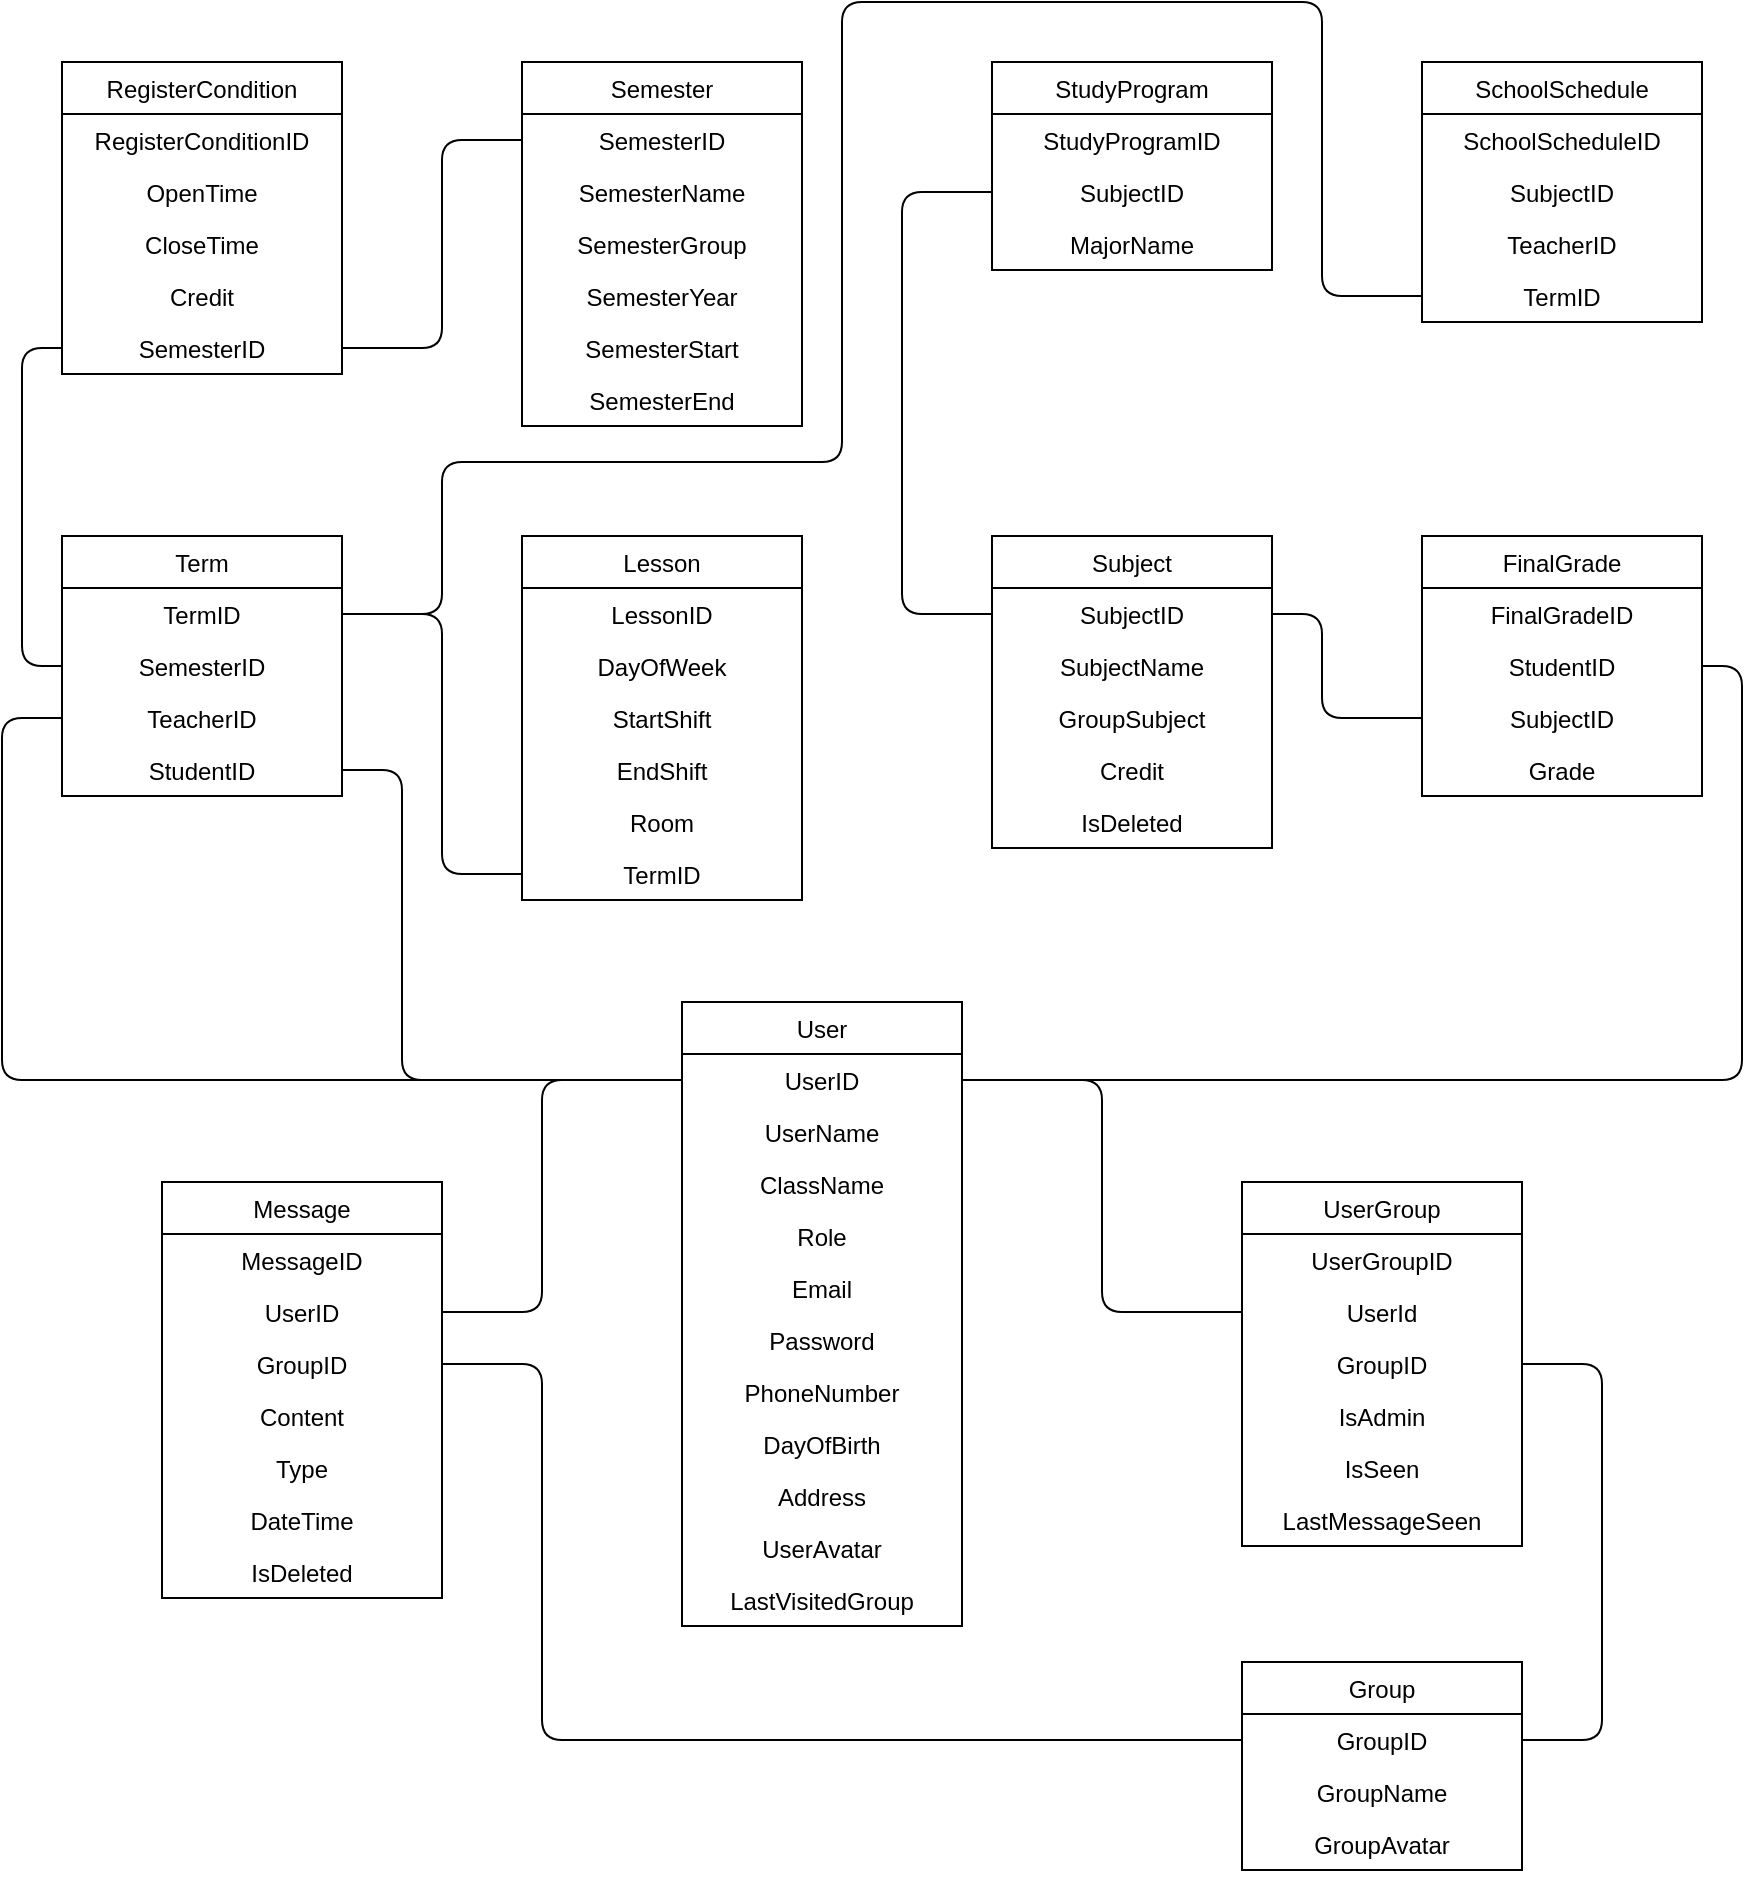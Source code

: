 <mxfile version="12.9.5" type="device"><diagram id="owTnHPiVXmeatDxyI0ij" name="Page-1"><mxGraphModel dx="1038" dy="531" grid="1" gridSize="10" guides="1" tooltips="1" connect="1" arrows="1" fold="1" page="1" pageScale="1" pageWidth="1169" pageHeight="1654" math="0" shadow="0"><root><mxCell id="0"/><mxCell id="1" parent="0"/><mxCell id="6eDdDd91fDVHCf5BO104-14" value="StudyProgram" style="swimlane;fontStyle=0;childLayout=stackLayout;horizontal=1;startSize=26;fillColor=none;horizontalStack=0;resizeParent=1;resizeParentMax=0;resizeLast=0;collapsible=1;marginBottom=0;align=center;" vertex="1" parent="1"><mxGeometry x="515" y="40" width="140" height="104" as="geometry"><mxRectangle x="515" y="40" width="110" height="26" as="alternateBounds"/></mxGeometry></mxCell><mxCell id="6eDdDd91fDVHCf5BO104-15" value="StudyProgramID" style="text;strokeColor=none;fillColor=none;align=center;verticalAlign=top;spacingLeft=4;spacingRight=4;overflow=hidden;rotatable=0;points=[[0,0.5],[1,0.5]];portConstraint=eastwest;" vertex="1" parent="6eDdDd91fDVHCf5BO104-14"><mxGeometry y="26" width="140" height="26" as="geometry"/></mxCell><mxCell id="6eDdDd91fDVHCf5BO104-16" value="SubjectID" style="text;strokeColor=none;fillColor=none;align=center;verticalAlign=top;spacingLeft=4;spacingRight=4;overflow=hidden;rotatable=0;points=[[0,0.5],[1,0.5]];portConstraint=eastwest;" vertex="1" parent="6eDdDd91fDVHCf5BO104-14"><mxGeometry y="52" width="140" height="26" as="geometry"/></mxCell><mxCell id="6eDdDd91fDVHCf5BO104-20" value="MajorName" style="text;strokeColor=none;fillColor=none;align=center;verticalAlign=top;spacingLeft=4;spacingRight=4;overflow=hidden;rotatable=0;points=[[0,0.5],[1,0.5]];portConstraint=eastwest;" vertex="1" parent="6eDdDd91fDVHCf5BO104-14"><mxGeometry y="78" width="140" height="26" as="geometry"/></mxCell><mxCell id="6eDdDd91fDVHCf5BO104-44" value="SchoolSchedule" style="swimlane;fontStyle=0;childLayout=stackLayout;horizontal=1;startSize=26;fillColor=none;horizontalStack=0;resizeParent=1;resizeParentMax=0;resizeLast=0;collapsible=1;marginBottom=0;align=center;" vertex="1" parent="1"><mxGeometry x="730" y="40" width="140" height="130" as="geometry"/></mxCell><mxCell id="6eDdDd91fDVHCf5BO104-45" value="SchoolScheduleID" style="text;strokeColor=none;fillColor=none;align=center;verticalAlign=top;spacingLeft=4;spacingRight=4;overflow=hidden;rotatable=0;points=[[0,0.5],[1,0.5]];portConstraint=eastwest;" vertex="1" parent="6eDdDd91fDVHCf5BO104-44"><mxGeometry y="26" width="140" height="26" as="geometry"/></mxCell><mxCell id="6eDdDd91fDVHCf5BO104-46" value="SubjectID" style="text;strokeColor=none;fillColor=none;align=center;verticalAlign=top;spacingLeft=4;spacingRight=4;overflow=hidden;rotatable=0;points=[[0,0.5],[1,0.5]];portConstraint=eastwest;" vertex="1" parent="6eDdDd91fDVHCf5BO104-44"><mxGeometry y="52" width="140" height="26" as="geometry"/></mxCell><mxCell id="6eDdDd91fDVHCf5BO104-48" value="TeacherID" style="text;strokeColor=none;fillColor=none;align=center;verticalAlign=top;spacingLeft=4;spacingRight=4;overflow=hidden;rotatable=0;points=[[0,0.5],[1,0.5]];portConstraint=eastwest;" vertex="1" parent="6eDdDd91fDVHCf5BO104-44"><mxGeometry y="78" width="140" height="26" as="geometry"/></mxCell><mxCell id="6eDdDd91fDVHCf5BO104-69" value="TermID" style="text;strokeColor=none;fillColor=none;align=center;verticalAlign=top;spacingLeft=4;spacingRight=4;overflow=hidden;rotatable=0;points=[[0,0.5],[1,0.5]];portConstraint=eastwest;" vertex="1" parent="6eDdDd91fDVHCf5BO104-44"><mxGeometry y="104" width="140" height="26" as="geometry"/></mxCell><mxCell id="6eDdDd91fDVHCf5BO104-1" value="RegisterCondition" style="swimlane;fontStyle=0;childLayout=stackLayout;horizontal=1;startSize=26;fillColor=none;horizontalStack=0;resizeParent=1;resizeParentMax=0;resizeLast=0;collapsible=1;marginBottom=0;align=center;" vertex="1" parent="1"><mxGeometry x="50" y="40" width="140" height="156" as="geometry"/></mxCell><mxCell id="6eDdDd91fDVHCf5BO104-2" value="RegisterConditionID" style="text;strokeColor=none;fillColor=none;align=center;verticalAlign=top;spacingLeft=4;spacingRight=4;overflow=hidden;rotatable=0;points=[[0,0.5],[1,0.5]];portConstraint=eastwest;" vertex="1" parent="6eDdDd91fDVHCf5BO104-1"><mxGeometry y="26" width="140" height="26" as="geometry"/></mxCell><mxCell id="6eDdDd91fDVHCf5BO104-3" value="OpenTime" style="text;strokeColor=none;fillColor=none;align=center;verticalAlign=top;spacingLeft=4;spacingRight=4;overflow=hidden;rotatable=0;points=[[0,0.5],[1,0.5]];portConstraint=eastwest;" vertex="1" parent="6eDdDd91fDVHCf5BO104-1"><mxGeometry y="52" width="140" height="26" as="geometry"/></mxCell><mxCell id="6eDdDd91fDVHCf5BO104-4" value="CloseTime" style="text;strokeColor=none;fillColor=none;align=center;verticalAlign=top;spacingLeft=4;spacingRight=4;overflow=hidden;rotatable=0;points=[[0,0.5],[1,0.5]];portConstraint=eastwest;" vertex="1" parent="6eDdDd91fDVHCf5BO104-1"><mxGeometry y="78" width="140" height="26" as="geometry"/></mxCell><mxCell id="6eDdDd91fDVHCf5BO104-5" value="Credit" style="text;strokeColor=none;fillColor=none;align=center;verticalAlign=top;spacingLeft=4;spacingRight=4;overflow=hidden;rotatable=0;points=[[0,0.5],[1,0.5]];portConstraint=eastwest;" vertex="1" parent="6eDdDd91fDVHCf5BO104-1"><mxGeometry y="104" width="140" height="26" as="geometry"/></mxCell><mxCell id="6eDdDd91fDVHCf5BO104-6" value="SemesterID" style="text;strokeColor=none;fillColor=none;align=center;verticalAlign=top;spacingLeft=4;spacingRight=4;overflow=hidden;rotatable=0;points=[[0,0.5],[1,0.5]];portConstraint=eastwest;" vertex="1" parent="6eDdDd91fDVHCf5BO104-1"><mxGeometry y="130" width="140" height="26" as="geometry"/></mxCell><mxCell id="6eDdDd91fDVHCf5BO104-7" value="Semester" style="swimlane;fontStyle=0;childLayout=stackLayout;horizontal=1;startSize=26;fillColor=none;horizontalStack=0;resizeParent=1;resizeParentMax=0;resizeLast=0;collapsible=1;marginBottom=0;align=center;" vertex="1" parent="1"><mxGeometry x="280" y="40" width="140" height="182" as="geometry"/></mxCell><mxCell id="6eDdDd91fDVHCf5BO104-8" value="SemesterID" style="text;strokeColor=none;fillColor=none;align=center;verticalAlign=top;spacingLeft=4;spacingRight=4;overflow=hidden;rotatable=0;points=[[0,0.5],[1,0.5]];portConstraint=eastwest;" vertex="1" parent="6eDdDd91fDVHCf5BO104-7"><mxGeometry y="26" width="140" height="26" as="geometry"/></mxCell><mxCell id="6eDdDd91fDVHCf5BO104-9" value="SemesterName" style="text;strokeColor=none;fillColor=none;align=center;verticalAlign=top;spacingLeft=4;spacingRight=4;overflow=hidden;rotatable=0;points=[[0,0.5],[1,0.5]];portConstraint=eastwest;" vertex="1" parent="6eDdDd91fDVHCf5BO104-7"><mxGeometry y="52" width="140" height="26" as="geometry"/></mxCell><mxCell id="6eDdDd91fDVHCf5BO104-10" value="SemesterGroup" style="text;strokeColor=none;fillColor=none;align=center;verticalAlign=top;spacingLeft=4;spacingRight=4;overflow=hidden;rotatable=0;points=[[0,0.5],[1,0.5]];portConstraint=eastwest;" vertex="1" parent="6eDdDd91fDVHCf5BO104-7"><mxGeometry y="78" width="140" height="26" as="geometry"/></mxCell><mxCell id="6eDdDd91fDVHCf5BO104-11" value="SemesterYear" style="text;strokeColor=none;fillColor=none;align=center;verticalAlign=top;spacingLeft=4;spacingRight=4;overflow=hidden;rotatable=0;points=[[0,0.5],[1,0.5]];portConstraint=eastwest;" vertex="1" parent="6eDdDd91fDVHCf5BO104-7"><mxGeometry y="104" width="140" height="26" as="geometry"/></mxCell><mxCell id="6eDdDd91fDVHCf5BO104-12" value="SemesterStart" style="text;strokeColor=none;fillColor=none;align=center;verticalAlign=top;spacingLeft=4;spacingRight=4;overflow=hidden;rotatable=0;points=[[0,0.5],[1,0.5]];portConstraint=eastwest;" vertex="1" parent="6eDdDd91fDVHCf5BO104-7"><mxGeometry y="130" width="140" height="26" as="geometry"/></mxCell><mxCell id="6eDdDd91fDVHCf5BO104-13" value="SemesterEnd" style="text;strokeColor=none;fillColor=none;align=center;verticalAlign=top;spacingLeft=4;spacingRight=4;overflow=hidden;rotatable=0;points=[[0,0.5],[1,0.5]];portConstraint=eastwest;" vertex="1" parent="6eDdDd91fDVHCf5BO104-7"><mxGeometry y="156" width="140" height="26" as="geometry"/></mxCell><mxCell id="6eDdDd91fDVHCf5BO104-23" value="Subject" style="swimlane;fontStyle=0;childLayout=stackLayout;horizontal=1;startSize=26;fillColor=none;horizontalStack=0;resizeParent=1;resizeParentMax=0;resizeLast=0;collapsible=1;marginBottom=0;align=center;" vertex="1" parent="1"><mxGeometry x="515" y="277" width="140" height="156" as="geometry"/></mxCell><mxCell id="6eDdDd91fDVHCf5BO104-24" value="SubjectID" style="text;strokeColor=none;fillColor=none;align=center;verticalAlign=top;spacingLeft=4;spacingRight=4;overflow=hidden;rotatable=0;points=[[0,0.5],[1,0.5]];portConstraint=eastwest;" vertex="1" parent="6eDdDd91fDVHCf5BO104-23"><mxGeometry y="26" width="140" height="26" as="geometry"/></mxCell><mxCell id="6eDdDd91fDVHCf5BO104-25" value="SubjectName" style="text;strokeColor=none;fillColor=none;align=center;verticalAlign=top;spacingLeft=4;spacingRight=4;overflow=hidden;rotatable=0;points=[[0,0.5],[1,0.5]];portConstraint=eastwest;" vertex="1" parent="6eDdDd91fDVHCf5BO104-23"><mxGeometry y="52" width="140" height="26" as="geometry"/></mxCell><mxCell id="6eDdDd91fDVHCf5BO104-26" value="GroupSubject" style="text;strokeColor=none;fillColor=none;align=center;verticalAlign=top;spacingLeft=4;spacingRight=4;overflow=hidden;rotatable=0;points=[[0,0.5],[1,0.5]];portConstraint=eastwest;" vertex="1" parent="6eDdDd91fDVHCf5BO104-23"><mxGeometry y="78" width="140" height="26" as="geometry"/></mxCell><mxCell id="6eDdDd91fDVHCf5BO104-27" value="Credit" style="text;strokeColor=none;fillColor=none;align=center;verticalAlign=top;spacingLeft=4;spacingRight=4;overflow=hidden;rotatable=0;points=[[0,0.5],[1,0.5]];portConstraint=eastwest;" vertex="1" parent="6eDdDd91fDVHCf5BO104-23"><mxGeometry y="104" width="140" height="26" as="geometry"/></mxCell><mxCell id="6eDdDd91fDVHCf5BO104-136" value="IsDeleted" style="text;strokeColor=none;fillColor=none;align=center;verticalAlign=top;spacingLeft=4;spacingRight=4;overflow=hidden;rotatable=0;points=[[0,0.5],[1,0.5]];portConstraint=eastwest;" vertex="1" parent="6eDdDd91fDVHCf5BO104-23"><mxGeometry y="130" width="140" height="26" as="geometry"/></mxCell><mxCell id="6eDdDd91fDVHCf5BO104-51" value="FinalGrade" style="swimlane;fontStyle=0;childLayout=stackLayout;horizontal=1;startSize=26;fillColor=none;horizontalStack=0;resizeParent=1;resizeParentMax=0;resizeLast=0;collapsible=1;marginBottom=0;align=center;" vertex="1" parent="1"><mxGeometry x="730" y="277" width="140" height="130" as="geometry"/></mxCell><mxCell id="6eDdDd91fDVHCf5BO104-104" value="FinalGradeID" style="text;strokeColor=none;fillColor=none;align=center;verticalAlign=top;spacingLeft=4;spacingRight=4;overflow=hidden;rotatable=0;points=[[0,0.5],[1,0.5]];portConstraint=eastwest;" vertex="1" parent="6eDdDd91fDVHCf5BO104-51"><mxGeometry y="26" width="140" height="26" as="geometry"/></mxCell><mxCell id="6eDdDd91fDVHCf5BO104-52" value="StudentID" style="text;strokeColor=none;fillColor=none;align=center;verticalAlign=top;spacingLeft=4;spacingRight=4;overflow=hidden;rotatable=0;points=[[0,0.5],[1,0.5]];portConstraint=eastwest;" vertex="1" parent="6eDdDd91fDVHCf5BO104-51"><mxGeometry y="52" width="140" height="26" as="geometry"/></mxCell><mxCell id="6eDdDd91fDVHCf5BO104-53" value="SubjectID" style="text;strokeColor=none;fillColor=none;align=center;verticalAlign=top;spacingLeft=4;spacingRight=4;overflow=hidden;rotatable=0;points=[[0,0.5],[1,0.5]];portConstraint=eastwest;" vertex="1" parent="6eDdDd91fDVHCf5BO104-51"><mxGeometry y="78" width="140" height="26" as="geometry"/></mxCell><mxCell id="6eDdDd91fDVHCf5BO104-54" value="Grade" style="text;strokeColor=none;fillColor=none;align=center;verticalAlign=top;spacingLeft=4;spacingRight=4;overflow=hidden;rotatable=0;points=[[0,0.5],[1,0.5]];portConstraint=eastwest;" vertex="1" parent="6eDdDd91fDVHCf5BO104-51"><mxGeometry y="104" width="140" height="26" as="geometry"/></mxCell><mxCell id="6eDdDd91fDVHCf5BO104-95" value="" style="endArrow=none;html=1;exitX=1;exitY=0.5;exitDx=0;exitDy=0;entryX=0;entryY=0.5;entryDx=0;entryDy=0;" edge="1" parent="1" source="6eDdDd91fDVHCf5BO104-6" target="6eDdDd91fDVHCf5BO104-8"><mxGeometry width="50" height="50" relative="1" as="geometry"><mxPoint x="350" y="290" as="sourcePoint"/><mxPoint x="400" y="240" as="targetPoint"/><Array as="points"><mxPoint x="240" y="183"/><mxPoint x="240" y="79"/></Array></mxGeometry></mxCell><mxCell id="6eDdDd91fDVHCf5BO104-97" value="" style="endArrow=none;html=1;" edge="1" parent="1"><mxGeometry width="50" height="50" relative="1" as="geometry"><mxPoint x="400" y="240" as="sourcePoint"/><mxPoint x="400" y="240" as="targetPoint"/></mxGeometry></mxCell><mxCell id="6eDdDd91fDVHCf5BO104-101" value="" style="endArrow=none;html=1;entryX=0;entryY=0.5;entryDx=0;entryDy=0;exitX=0;exitY=0.5;exitDx=0;exitDy=0;" edge="1" parent="1" source="6eDdDd91fDVHCf5BO104-24" target="6eDdDd91fDVHCf5BO104-16"><mxGeometry width="50" height="50" relative="1" as="geometry"><mxPoint x="350" y="290" as="sourcePoint"/><mxPoint x="400" y="240" as="targetPoint"/><Array as="points"><mxPoint x="470" y="316"/><mxPoint x="470" y="105"/></Array></mxGeometry></mxCell><mxCell id="6eDdDd91fDVHCf5BO104-103" value="" style="endArrow=none;html=1;" edge="1" parent="1"><mxGeometry width="50" height="50" relative="1" as="geometry"><mxPoint x="400" y="240" as="sourcePoint"/><mxPoint x="400" y="240" as="targetPoint"/></mxGeometry></mxCell><mxCell id="6eDdDd91fDVHCf5BO104-105" value="" style="endArrow=none;html=1;exitX=1;exitY=0.5;exitDx=0;exitDy=0;entryX=1;entryY=0.5;entryDx=0;entryDy=0;" edge="1" parent="1" source="6eDdDd91fDVHCf5BO104-59" target="6eDdDd91fDVHCf5BO104-52"><mxGeometry width="50" height="50" relative="1" as="geometry"><mxPoint x="350" y="290" as="sourcePoint"/><mxPoint x="400" y="240" as="targetPoint"/><Array as="points"><mxPoint x="710" y="549"/><mxPoint x="890" y="549"/><mxPoint x="890" y="342"/></Array></mxGeometry></mxCell><mxCell id="6eDdDd91fDVHCf5BO104-106" value="" style="endArrow=none;html=1;entryX=0;entryY=0.5;entryDx=0;entryDy=0;exitX=1;exitY=0.5;exitDx=0;exitDy=0;" edge="1" parent="1" source="6eDdDd91fDVHCf5BO104-24" target="6eDdDd91fDVHCf5BO104-53"><mxGeometry width="50" height="50" relative="1" as="geometry"><mxPoint x="350" y="290" as="sourcePoint"/><mxPoint x="400" y="240" as="targetPoint"/><Array as="points"><mxPoint x="680" y="316"/><mxPoint x="680" y="368"/></Array></mxGeometry></mxCell><mxCell id="6eDdDd91fDVHCf5BO104-37" value="Lesson" style="swimlane;fontStyle=0;childLayout=stackLayout;horizontal=1;startSize=26;fillColor=none;horizontalStack=0;resizeParent=1;resizeParentMax=0;resizeLast=0;collapsible=1;marginBottom=0;align=center;" vertex="1" parent="1"><mxGeometry x="280" y="277" width="140" height="182" as="geometry"/></mxCell><mxCell id="6eDdDd91fDVHCf5BO104-38" value="LessonID" style="text;strokeColor=none;fillColor=none;align=center;verticalAlign=top;spacingLeft=4;spacingRight=4;overflow=hidden;rotatable=0;points=[[0,0.5],[1,0.5]];portConstraint=eastwest;" vertex="1" parent="6eDdDd91fDVHCf5BO104-37"><mxGeometry y="26" width="140" height="26" as="geometry"/></mxCell><mxCell id="6eDdDd91fDVHCf5BO104-39" value="DayOfWeek" style="text;strokeColor=none;fillColor=none;align=center;verticalAlign=top;spacingLeft=4;spacingRight=4;overflow=hidden;rotatable=0;points=[[0,0.5],[1,0.5]];portConstraint=eastwest;" vertex="1" parent="6eDdDd91fDVHCf5BO104-37"><mxGeometry y="52" width="140" height="26" as="geometry"/></mxCell><mxCell id="6eDdDd91fDVHCf5BO104-40" value="StartShift" style="text;strokeColor=none;fillColor=none;align=center;verticalAlign=top;spacingLeft=4;spacingRight=4;overflow=hidden;rotatable=0;points=[[0,0.5],[1,0.5]];portConstraint=eastwest;" vertex="1" parent="6eDdDd91fDVHCf5BO104-37"><mxGeometry y="78" width="140" height="26" as="geometry"/></mxCell><mxCell id="6eDdDd91fDVHCf5BO104-41" value="EndShift" style="text;strokeColor=none;fillColor=none;align=center;verticalAlign=top;spacingLeft=4;spacingRight=4;overflow=hidden;rotatable=0;points=[[0,0.5],[1,0.5]];portConstraint=eastwest;" vertex="1" parent="6eDdDd91fDVHCf5BO104-37"><mxGeometry y="104" width="140" height="26" as="geometry"/></mxCell><mxCell id="6eDdDd91fDVHCf5BO104-68" value="Room" style="text;strokeColor=none;fillColor=none;align=center;verticalAlign=top;spacingLeft=4;spacingRight=4;overflow=hidden;rotatable=0;points=[[0,0.5],[1,0.5]];portConstraint=eastwest;" vertex="1" parent="6eDdDd91fDVHCf5BO104-37"><mxGeometry y="130" width="140" height="26" as="geometry"/></mxCell><mxCell id="6eDdDd91fDVHCf5BO104-70" value="TermID" style="text;strokeColor=none;fillColor=none;align=center;verticalAlign=top;spacingLeft=4;spacingRight=4;overflow=hidden;rotatable=0;points=[[0,0.5],[1,0.5]];portConstraint=eastwest;" vertex="1" parent="6eDdDd91fDVHCf5BO104-37"><mxGeometry y="156" width="140" height="26" as="geometry"/></mxCell><mxCell id="6eDdDd91fDVHCf5BO104-30" value="Term" style="swimlane;fontStyle=0;childLayout=stackLayout;horizontal=1;startSize=26;fillColor=none;horizontalStack=0;resizeParent=1;resizeParentMax=0;resizeLast=0;collapsible=1;marginBottom=0;align=center;" vertex="1" parent="1"><mxGeometry x="50" y="277" width="140" height="130" as="geometry"/></mxCell><mxCell id="6eDdDd91fDVHCf5BO104-31" value="TermID" style="text;strokeColor=none;fillColor=none;align=center;verticalAlign=top;spacingLeft=4;spacingRight=4;overflow=hidden;rotatable=0;points=[[0,0.5],[1,0.5]];portConstraint=eastwest;" vertex="1" parent="6eDdDd91fDVHCf5BO104-30"><mxGeometry y="26" width="140" height="26" as="geometry"/></mxCell><mxCell id="6eDdDd91fDVHCf5BO104-72" value="SemesterID" style="text;strokeColor=none;fillColor=none;align=center;verticalAlign=top;spacingLeft=4;spacingRight=4;overflow=hidden;rotatable=0;points=[[0,0.5],[1,0.5]];portConstraint=eastwest;" vertex="1" parent="6eDdDd91fDVHCf5BO104-30"><mxGeometry y="52" width="140" height="26" as="geometry"/></mxCell><mxCell id="6eDdDd91fDVHCf5BO104-71" value="TeacherID" style="text;strokeColor=none;fillColor=none;align=center;verticalAlign=top;spacingLeft=4;spacingRight=4;overflow=hidden;rotatable=0;points=[[0,0.5],[1,0.5]];portConstraint=eastwest;" vertex="1" parent="6eDdDd91fDVHCf5BO104-30"><mxGeometry y="78" width="140" height="26" as="geometry"/></mxCell><mxCell id="6eDdDd91fDVHCf5BO104-33" value="StudentID" style="text;strokeColor=none;fillColor=none;align=center;verticalAlign=top;spacingLeft=4;spacingRight=4;overflow=hidden;rotatable=0;points=[[0,0.5],[1,0.5]];portConstraint=eastwest;" vertex="1" parent="6eDdDd91fDVHCf5BO104-30"><mxGeometry y="104" width="140" height="26" as="geometry"/></mxCell><mxCell id="6eDdDd91fDVHCf5BO104-107" value="" style="endArrow=none;html=1;exitX=0;exitY=0.5;exitDx=0;exitDy=0;entryX=0;entryY=0.5;entryDx=0;entryDy=0;" edge="1" parent="1" source="6eDdDd91fDVHCf5BO104-6" target="6eDdDd91fDVHCf5BO104-72"><mxGeometry width="50" height="50" relative="1" as="geometry"><mxPoint x="350" y="290" as="sourcePoint"/><mxPoint x="400" y="240" as="targetPoint"/><Array as="points"><mxPoint x="30" y="183"/><mxPoint x="30" y="342"/></Array></mxGeometry></mxCell><mxCell id="6eDdDd91fDVHCf5BO104-108" value="" style="endArrow=none;html=1;exitX=1;exitY=0.5;exitDx=0;exitDy=0;entryX=0;entryY=0.5;entryDx=0;entryDy=0;" edge="1" parent="1" source="6eDdDd91fDVHCf5BO104-31" target="6eDdDd91fDVHCf5BO104-69"><mxGeometry width="50" height="50" relative="1" as="geometry"><mxPoint x="350" y="290" as="sourcePoint"/><mxPoint x="400" y="240" as="targetPoint"/><Array as="points"><mxPoint x="240" y="316"/><mxPoint x="240" y="240"/><mxPoint x="440" y="240"/><mxPoint x="440" y="10"/><mxPoint x="680" y="10"/><mxPoint x="680" y="157"/></Array></mxGeometry></mxCell><mxCell id="6eDdDd91fDVHCf5BO104-58" value="User" style="swimlane;fontStyle=0;childLayout=stackLayout;horizontal=1;startSize=26;fillColor=none;horizontalStack=0;resizeParent=1;resizeParentMax=0;resizeLast=0;collapsible=1;marginBottom=0;align=center;" vertex="1" parent="1"><mxGeometry x="360" y="510" width="140" height="312" as="geometry"/></mxCell><mxCell id="6eDdDd91fDVHCf5BO104-59" value="UserID" style="text;strokeColor=none;fillColor=none;align=center;verticalAlign=top;spacingLeft=4;spacingRight=4;overflow=hidden;rotatable=0;points=[[0,0.5],[1,0.5]];portConstraint=eastwest;" vertex="1" parent="6eDdDd91fDVHCf5BO104-58"><mxGeometry y="26" width="140" height="26" as="geometry"/></mxCell><mxCell id="6eDdDd91fDVHCf5BO104-60" value="UserName" style="text;strokeColor=none;fillColor=none;align=center;verticalAlign=top;spacingLeft=4;spacingRight=4;overflow=hidden;rotatable=0;points=[[0,0.5],[1,0.5]];portConstraint=eastwest;" vertex="1" parent="6eDdDd91fDVHCf5BO104-58"><mxGeometry y="52" width="140" height="26" as="geometry"/></mxCell><mxCell id="6eDdDd91fDVHCf5BO104-61" value="ClassName" style="text;strokeColor=none;fillColor=none;align=center;verticalAlign=top;spacingLeft=4;spacingRight=4;overflow=hidden;rotatable=0;points=[[0,0.5],[1,0.5]];portConstraint=eastwest;" vertex="1" parent="6eDdDd91fDVHCf5BO104-58"><mxGeometry y="78" width="140" height="26" as="geometry"/></mxCell><mxCell id="6eDdDd91fDVHCf5BO104-62" value="Role" style="text;strokeColor=none;fillColor=none;align=center;verticalAlign=top;spacingLeft=4;spacingRight=4;overflow=hidden;rotatable=0;points=[[0,0.5],[1,0.5]];portConstraint=eastwest;" vertex="1" parent="6eDdDd91fDVHCf5BO104-58"><mxGeometry y="104" width="140" height="26" as="geometry"/></mxCell><mxCell id="6eDdDd91fDVHCf5BO104-63" value="Email" style="text;strokeColor=none;fillColor=none;align=center;verticalAlign=top;spacingLeft=4;spacingRight=4;overflow=hidden;rotatable=0;points=[[0,0.5],[1,0.5]];portConstraint=eastwest;" vertex="1" parent="6eDdDd91fDVHCf5BO104-58"><mxGeometry y="130" width="140" height="26" as="geometry"/></mxCell><mxCell id="6eDdDd91fDVHCf5BO104-64" value="Password" style="text;strokeColor=none;fillColor=none;align=center;verticalAlign=top;spacingLeft=4;spacingRight=4;overflow=hidden;rotatable=0;points=[[0,0.5],[1,0.5]];portConstraint=eastwest;" vertex="1" parent="6eDdDd91fDVHCf5BO104-58"><mxGeometry y="156" width="140" height="26" as="geometry"/></mxCell><mxCell id="6eDdDd91fDVHCf5BO104-65" value="PhoneNumber" style="text;strokeColor=none;fillColor=none;align=center;verticalAlign=top;spacingLeft=4;spacingRight=4;overflow=hidden;rotatable=0;points=[[0,0.5],[1,0.5]];portConstraint=eastwest;" vertex="1" parent="6eDdDd91fDVHCf5BO104-58"><mxGeometry y="182" width="140" height="26" as="geometry"/></mxCell><mxCell id="6eDdDd91fDVHCf5BO104-66" value="DayOfBirth" style="text;strokeColor=none;fillColor=none;align=center;verticalAlign=top;spacingLeft=4;spacingRight=4;overflow=hidden;rotatable=0;points=[[0,0.5],[1,0.5]];portConstraint=eastwest;" vertex="1" parent="6eDdDd91fDVHCf5BO104-58"><mxGeometry y="208" width="140" height="26" as="geometry"/></mxCell><mxCell id="6eDdDd91fDVHCf5BO104-67" value="Address" style="text;strokeColor=none;fillColor=none;align=center;verticalAlign=top;spacingLeft=4;spacingRight=4;overflow=hidden;rotatable=0;points=[[0,0.5],[1,0.5]];portConstraint=eastwest;" vertex="1" parent="6eDdDd91fDVHCf5BO104-58"><mxGeometry y="234" width="140" height="26" as="geometry"/></mxCell><mxCell id="6eDdDd91fDVHCf5BO104-128" value="UserAvatar" style="text;strokeColor=none;fillColor=none;align=center;verticalAlign=top;spacingLeft=4;spacingRight=4;overflow=hidden;rotatable=0;points=[[0,0.5],[1,0.5]];portConstraint=eastwest;" vertex="1" parent="6eDdDd91fDVHCf5BO104-58"><mxGeometry y="260" width="140" height="26" as="geometry"/></mxCell><mxCell id="6eDdDd91fDVHCf5BO104-135" value="LastVisitedGroup" style="text;strokeColor=none;fillColor=none;align=center;verticalAlign=top;spacingLeft=4;spacingRight=4;overflow=hidden;rotatable=0;points=[[0,0.5],[1,0.5]];portConstraint=eastwest;" vertex="1" parent="6eDdDd91fDVHCf5BO104-58"><mxGeometry y="286" width="140" height="26" as="geometry"/></mxCell><mxCell id="6eDdDd91fDVHCf5BO104-109" value="" style="endArrow=none;html=1;exitX=0;exitY=0.5;exitDx=0;exitDy=0;entryX=1;entryY=0.5;entryDx=0;entryDy=0;" edge="1" parent="1" source="6eDdDd91fDVHCf5BO104-59" target="6eDdDd91fDVHCf5BO104-33"><mxGeometry width="50" height="50" relative="1" as="geometry"><mxPoint x="350" y="460" as="sourcePoint"/><mxPoint x="400" y="410" as="targetPoint"/><Array as="points"><mxPoint x="220" y="549"/><mxPoint x="220" y="480"/><mxPoint x="220" y="394"/></Array></mxGeometry></mxCell><mxCell id="6eDdDd91fDVHCf5BO104-110" value="" style="endArrow=none;html=1;exitX=0;exitY=0.5;exitDx=0;exitDy=0;entryX=0;entryY=0.5;entryDx=0;entryDy=0;" edge="1" parent="1" source="6eDdDd91fDVHCf5BO104-59" target="6eDdDd91fDVHCf5BO104-71"><mxGeometry width="50" height="50" relative="1" as="geometry"><mxPoint x="350" y="460" as="sourcePoint"/><mxPoint x="400" y="410" as="targetPoint"/><Array as="points"><mxPoint x="20" y="549"/><mxPoint x="20" y="368"/></Array></mxGeometry></mxCell><mxCell id="6eDdDd91fDVHCf5BO104-111" value="" style="endArrow=none;html=1;exitX=0;exitY=0.5;exitDx=0;exitDy=0;entryX=1;entryY=0.5;entryDx=0;entryDy=0;" edge="1" parent="1" source="6eDdDd91fDVHCf5BO104-70" target="6eDdDd91fDVHCf5BO104-31"><mxGeometry width="50" height="50" relative="1" as="geometry"><mxPoint x="350" y="460" as="sourcePoint"/><mxPoint x="400" y="410" as="targetPoint"/><Array as="points"><mxPoint x="240" y="446"/><mxPoint x="240" y="316"/></Array></mxGeometry></mxCell><mxCell id="6eDdDd91fDVHCf5BO104-116" value="UserGroup" style="swimlane;fontStyle=0;childLayout=stackLayout;horizontal=1;startSize=26;fillColor=none;horizontalStack=0;resizeParent=1;resizeParentMax=0;resizeLast=0;collapsible=1;marginBottom=0;align=center;" vertex="1" parent="1"><mxGeometry x="640" y="600" width="140" height="182" as="geometry"/></mxCell><mxCell id="6eDdDd91fDVHCf5BO104-118" value="UserGroupID" style="text;strokeColor=none;fillColor=none;align=center;verticalAlign=top;spacingLeft=4;spacingRight=4;overflow=hidden;rotatable=0;points=[[0,0.5],[1,0.5]];portConstraint=eastwest;" vertex="1" parent="6eDdDd91fDVHCf5BO104-116"><mxGeometry y="26" width="140" height="26" as="geometry"/></mxCell><mxCell id="6eDdDd91fDVHCf5BO104-119" value="UserId" style="text;strokeColor=none;fillColor=none;align=center;verticalAlign=top;spacingLeft=4;spacingRight=4;overflow=hidden;rotatable=0;points=[[0,0.5],[1,0.5]];portConstraint=eastwest;" vertex="1" parent="6eDdDd91fDVHCf5BO104-116"><mxGeometry y="52" width="140" height="26" as="geometry"/></mxCell><mxCell id="6eDdDd91fDVHCf5BO104-124" value="GroupID" style="text;strokeColor=none;fillColor=none;align=center;verticalAlign=top;spacingLeft=4;spacingRight=4;overflow=hidden;rotatable=0;points=[[0,0.5],[1,0.5]];portConstraint=eastwest;" vertex="1" parent="6eDdDd91fDVHCf5BO104-116"><mxGeometry y="78" width="140" height="26" as="geometry"/></mxCell><mxCell id="6eDdDd91fDVHCf5BO104-125" value="IsAdmin" style="text;strokeColor=none;fillColor=none;align=center;verticalAlign=top;spacingLeft=4;spacingRight=4;overflow=hidden;rotatable=0;points=[[0,0.5],[1,0.5]];portConstraint=eastwest;" vertex="1" parent="6eDdDd91fDVHCf5BO104-116"><mxGeometry y="104" width="140" height="26" as="geometry"/></mxCell><mxCell id="6eDdDd91fDVHCf5BO104-126" value="IsSeen" style="text;strokeColor=none;fillColor=none;align=center;verticalAlign=top;spacingLeft=4;spacingRight=4;overflow=hidden;rotatable=0;points=[[0,0.5],[1,0.5]];portConstraint=eastwest;" vertex="1" parent="6eDdDd91fDVHCf5BO104-116"><mxGeometry y="130" width="140" height="26" as="geometry"/></mxCell><mxCell id="6eDdDd91fDVHCf5BO104-127" value="LastMessageSeen" style="text;strokeColor=none;fillColor=none;align=center;verticalAlign=top;spacingLeft=4;spacingRight=4;overflow=hidden;rotatable=0;points=[[0,0.5],[1,0.5]];portConstraint=eastwest;" vertex="1" parent="6eDdDd91fDVHCf5BO104-116"><mxGeometry y="156" width="140" height="26" as="geometry"/></mxCell><mxCell id="6eDdDd91fDVHCf5BO104-120" value="Group" style="swimlane;fontStyle=0;childLayout=stackLayout;horizontal=1;startSize=26;fillColor=none;horizontalStack=0;resizeParent=1;resizeParentMax=0;resizeLast=0;collapsible=1;marginBottom=0;align=center;" vertex="1" parent="1"><mxGeometry x="640" y="840" width="140" height="104" as="geometry"/></mxCell><mxCell id="6eDdDd91fDVHCf5BO104-121" value="GroupID" style="text;strokeColor=none;fillColor=none;align=center;verticalAlign=top;spacingLeft=4;spacingRight=4;overflow=hidden;rotatable=0;points=[[0,0.5],[1,0.5]];portConstraint=eastwest;" vertex="1" parent="6eDdDd91fDVHCf5BO104-120"><mxGeometry y="26" width="140" height="26" as="geometry"/></mxCell><mxCell id="6eDdDd91fDVHCf5BO104-122" value="GroupName" style="text;strokeColor=none;fillColor=none;align=center;verticalAlign=top;spacingLeft=4;spacingRight=4;overflow=hidden;rotatable=0;points=[[0,0.5],[1,0.5]];portConstraint=eastwest;" vertex="1" parent="6eDdDd91fDVHCf5BO104-120"><mxGeometry y="52" width="140" height="26" as="geometry"/></mxCell><mxCell id="6eDdDd91fDVHCf5BO104-123" value="GroupAvatar" style="text;strokeColor=none;fillColor=none;align=center;verticalAlign=top;spacingLeft=4;spacingRight=4;overflow=hidden;rotatable=0;points=[[0,0.5],[1,0.5]];portConstraint=eastwest;" vertex="1" parent="6eDdDd91fDVHCf5BO104-120"><mxGeometry y="78" width="140" height="26" as="geometry"/></mxCell><mxCell id="6eDdDd91fDVHCf5BO104-112" value="Message" style="swimlane;fontStyle=0;childLayout=stackLayout;horizontal=1;startSize=26;fillColor=none;horizontalStack=0;resizeParent=1;resizeParentMax=0;resizeLast=0;collapsible=1;marginBottom=0;align=center;" vertex="1" parent="1"><mxGeometry x="100" y="600" width="140" height="208" as="geometry"/></mxCell><mxCell id="6eDdDd91fDVHCf5BO104-113" value="MessageID" style="text;strokeColor=none;fillColor=none;align=center;verticalAlign=top;spacingLeft=4;spacingRight=4;overflow=hidden;rotatable=0;points=[[0,0.5],[1,0.5]];portConstraint=eastwest;" vertex="1" parent="6eDdDd91fDVHCf5BO104-112"><mxGeometry y="26" width="140" height="26" as="geometry"/></mxCell><mxCell id="6eDdDd91fDVHCf5BO104-129" value="UserID" style="text;strokeColor=none;fillColor=none;align=center;verticalAlign=top;spacingLeft=4;spacingRight=4;overflow=hidden;rotatable=0;points=[[0,0.5],[1,0.5]];portConstraint=eastwest;" vertex="1" parent="6eDdDd91fDVHCf5BO104-112"><mxGeometry y="52" width="140" height="26" as="geometry"/></mxCell><mxCell id="6eDdDd91fDVHCf5BO104-114" value="GroupID" style="text;strokeColor=none;fillColor=none;align=center;verticalAlign=top;spacingLeft=4;spacingRight=4;overflow=hidden;rotatable=0;points=[[0,0.5],[1,0.5]];portConstraint=eastwest;" vertex="1" parent="6eDdDd91fDVHCf5BO104-112"><mxGeometry y="78" width="140" height="26" as="geometry"/></mxCell><mxCell id="6eDdDd91fDVHCf5BO104-130" value="Content" style="text;strokeColor=none;fillColor=none;align=center;verticalAlign=top;spacingLeft=4;spacingRight=4;overflow=hidden;rotatable=0;points=[[0,0.5],[1,0.5]];portConstraint=eastwest;" vertex="1" parent="6eDdDd91fDVHCf5BO104-112"><mxGeometry y="104" width="140" height="26" as="geometry"/></mxCell><mxCell id="6eDdDd91fDVHCf5BO104-131" value="Type&#10;" style="text;strokeColor=none;fillColor=none;align=center;verticalAlign=top;spacingLeft=4;spacingRight=4;overflow=hidden;rotatable=0;points=[[0,0.5],[1,0.5]];portConstraint=eastwest;" vertex="1" parent="6eDdDd91fDVHCf5BO104-112"><mxGeometry y="130" width="140" height="26" as="geometry"/></mxCell><mxCell id="6eDdDd91fDVHCf5BO104-133" value="DateTime" style="text;strokeColor=none;fillColor=none;align=center;verticalAlign=top;spacingLeft=4;spacingRight=4;overflow=hidden;rotatable=0;points=[[0,0.5],[1,0.5]];portConstraint=eastwest;" vertex="1" parent="6eDdDd91fDVHCf5BO104-112"><mxGeometry y="156" width="140" height="26" as="geometry"/></mxCell><mxCell id="6eDdDd91fDVHCf5BO104-134" value="IsDeleted" style="text;strokeColor=none;fillColor=none;align=center;verticalAlign=top;spacingLeft=4;spacingRight=4;overflow=hidden;rotatable=0;points=[[0,0.5],[1,0.5]];portConstraint=eastwest;" vertex="1" parent="6eDdDd91fDVHCf5BO104-112"><mxGeometry y="182" width="140" height="26" as="geometry"/></mxCell><mxCell id="6eDdDd91fDVHCf5BO104-137" value="" style="endArrow=none;html=1;exitX=1;exitY=0.5;exitDx=0;exitDy=0;entryX=0;entryY=0.5;entryDx=0;entryDy=0;" edge="1" parent="1" source="6eDdDd91fDVHCf5BO104-129" target="6eDdDd91fDVHCf5BO104-59"><mxGeometry width="50" height="50" relative="1" as="geometry"><mxPoint x="350" y="790" as="sourcePoint"/><mxPoint x="400" y="740" as="targetPoint"/><Array as="points"><mxPoint x="290" y="665"/><mxPoint x="290" y="549"/></Array></mxGeometry></mxCell><mxCell id="6eDdDd91fDVHCf5BO104-138" value="" style="endArrow=none;html=1;exitX=1;exitY=0.5;exitDx=0;exitDy=0;entryX=0;entryY=0.5;entryDx=0;entryDy=0;" edge="1" parent="1" source="6eDdDd91fDVHCf5BO104-114" target="6eDdDd91fDVHCf5BO104-121"><mxGeometry width="50" height="50" relative="1" as="geometry"><mxPoint x="350" y="790" as="sourcePoint"/><mxPoint x="400" y="740" as="targetPoint"/><Array as="points"><mxPoint x="290" y="691"/><mxPoint x="290" y="879"/></Array></mxGeometry></mxCell><mxCell id="6eDdDd91fDVHCf5BO104-141" value="" style="endArrow=none;html=1;exitX=1;exitY=0.5;exitDx=0;exitDy=0;entryX=1;entryY=0.5;entryDx=0;entryDy=0;" edge="1" parent="1" source="6eDdDd91fDVHCf5BO104-121" target="6eDdDd91fDVHCf5BO104-124"><mxGeometry width="50" height="50" relative="1" as="geometry"><mxPoint x="350" y="790" as="sourcePoint"/><mxPoint x="400" y="740" as="targetPoint"/><Array as="points"><mxPoint x="820" y="879"/><mxPoint x="820" y="691"/></Array></mxGeometry></mxCell><mxCell id="6eDdDd91fDVHCf5BO104-142" value="" style="endArrow=none;html=1;exitX=0;exitY=0.5;exitDx=0;exitDy=0;entryX=1;entryY=0.5;entryDx=0;entryDy=0;" edge="1" parent="1" source="6eDdDd91fDVHCf5BO104-119" target="6eDdDd91fDVHCf5BO104-59"><mxGeometry width="50" height="50" relative="1" as="geometry"><mxPoint x="350" y="790" as="sourcePoint"/><mxPoint x="400" y="740" as="targetPoint"/><Array as="points"><mxPoint x="570" y="665"/><mxPoint x="570" y="549"/></Array></mxGeometry></mxCell></root></mxGraphModel></diagram></mxfile>